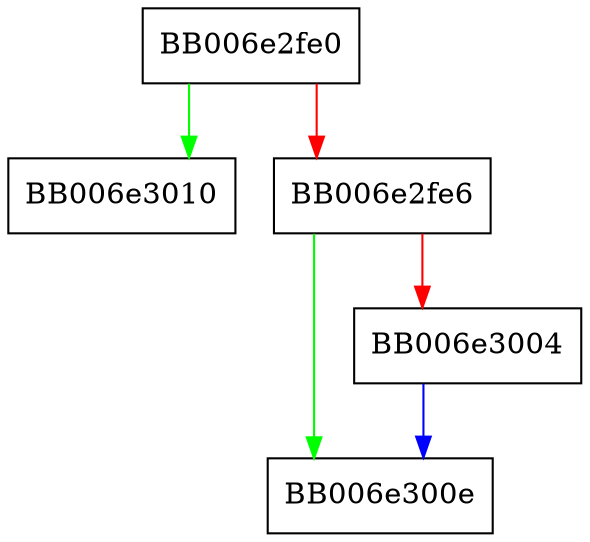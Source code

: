 digraph seed_src_new {
  node [shape="box"];
  graph [splines=ortho];
  BB006e2fe0 -> BB006e3010 [color="green"];
  BB006e2fe0 -> BB006e2fe6 [color="red"];
  BB006e2fe6 -> BB006e300e [color="green"];
  BB006e2fe6 -> BB006e3004 [color="red"];
  BB006e3004 -> BB006e300e [color="blue"];
}